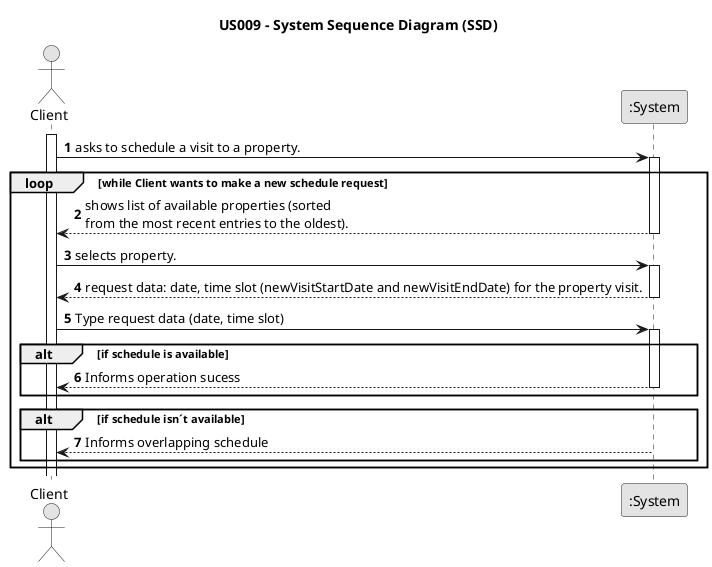 @startuml
skinparam monochrome true
skinparam packageStyle rectangle
skinparam shadowing false

title US009 - System Sequence Diagram (SSD)

autonumber

actor "Client" as Customer
participant ":System" as System

activate Customer

    Customer -> System : asks to schedule a visit to a property.
    activate System

    loop while Client wants to make a new schedule request

    System --> Customer : shows list of available properties (sorted \nfrom the most recent entries to the oldest).

    deactivate System

    Customer -> System : selects property.
    activate System

    System --> Customer : request data: date, time slot (newVisitStartDate and newVisitEndDate) for the property visit.

    deactivate System

    Customer -> System : Type request data (date, time slot)

    activate System

    alt if schedule is available
       System --> Customer : Informs operation sucess
    deactivate System
    end
    alt if schedule isn´t available
    System --> Customer : Informs overlapping schedule
    end

    end






@enduml